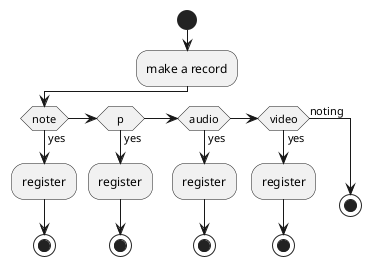 @startuml meusys
start
:make a record;
if (note) then (yes)
  :register;
  stop
elseif (p) then (yes)
  :register;
  stop
elseif (audio) then (yes)
  :register;
  stop
elseif (video) then (yes)
  :register;
  stop
else (noting)
  stop
endif
@enduml